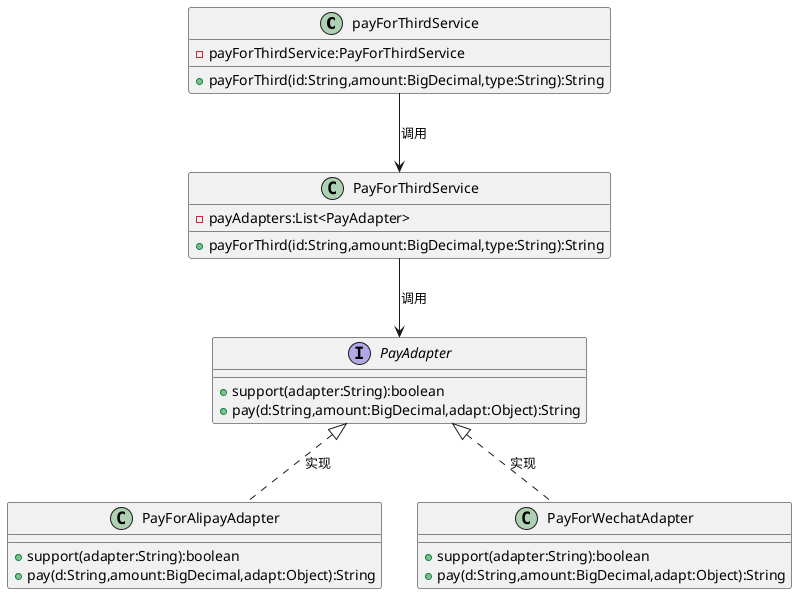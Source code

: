 @startuml
class payForThirdService{
    - payForThirdService:PayForThirdService
    + payForThird(id:String,amount:BigDecimal,type:String):String
}

class PayForThirdService{
    - payAdapters:List<PayAdapter>
    + payForThird(id:String,amount:BigDecimal,type:String):String
}

interface PayAdapter{
    + support(adapter:String):boolean
    + pay(d:String,amount:BigDecimal,adapt:Object):String
}

class PayForAlipayAdapter{
    + support(adapter:String):boolean
    + pay(d:String,amount:BigDecimal,adapt:Object):String
}

class PayForWechatAdapter{
     + support(adapter:String):boolean
     + pay(d:String,amount:BigDecimal,adapt:Object):String
}
payForThirdService --> PayForThirdService:调用
PayForThirdService-->PayAdapter:调用
PayAdapter <|.. PayForAlipayAdapter:实现
PayAdapter <|.. PayForWechatAdapter:实现
@enduml